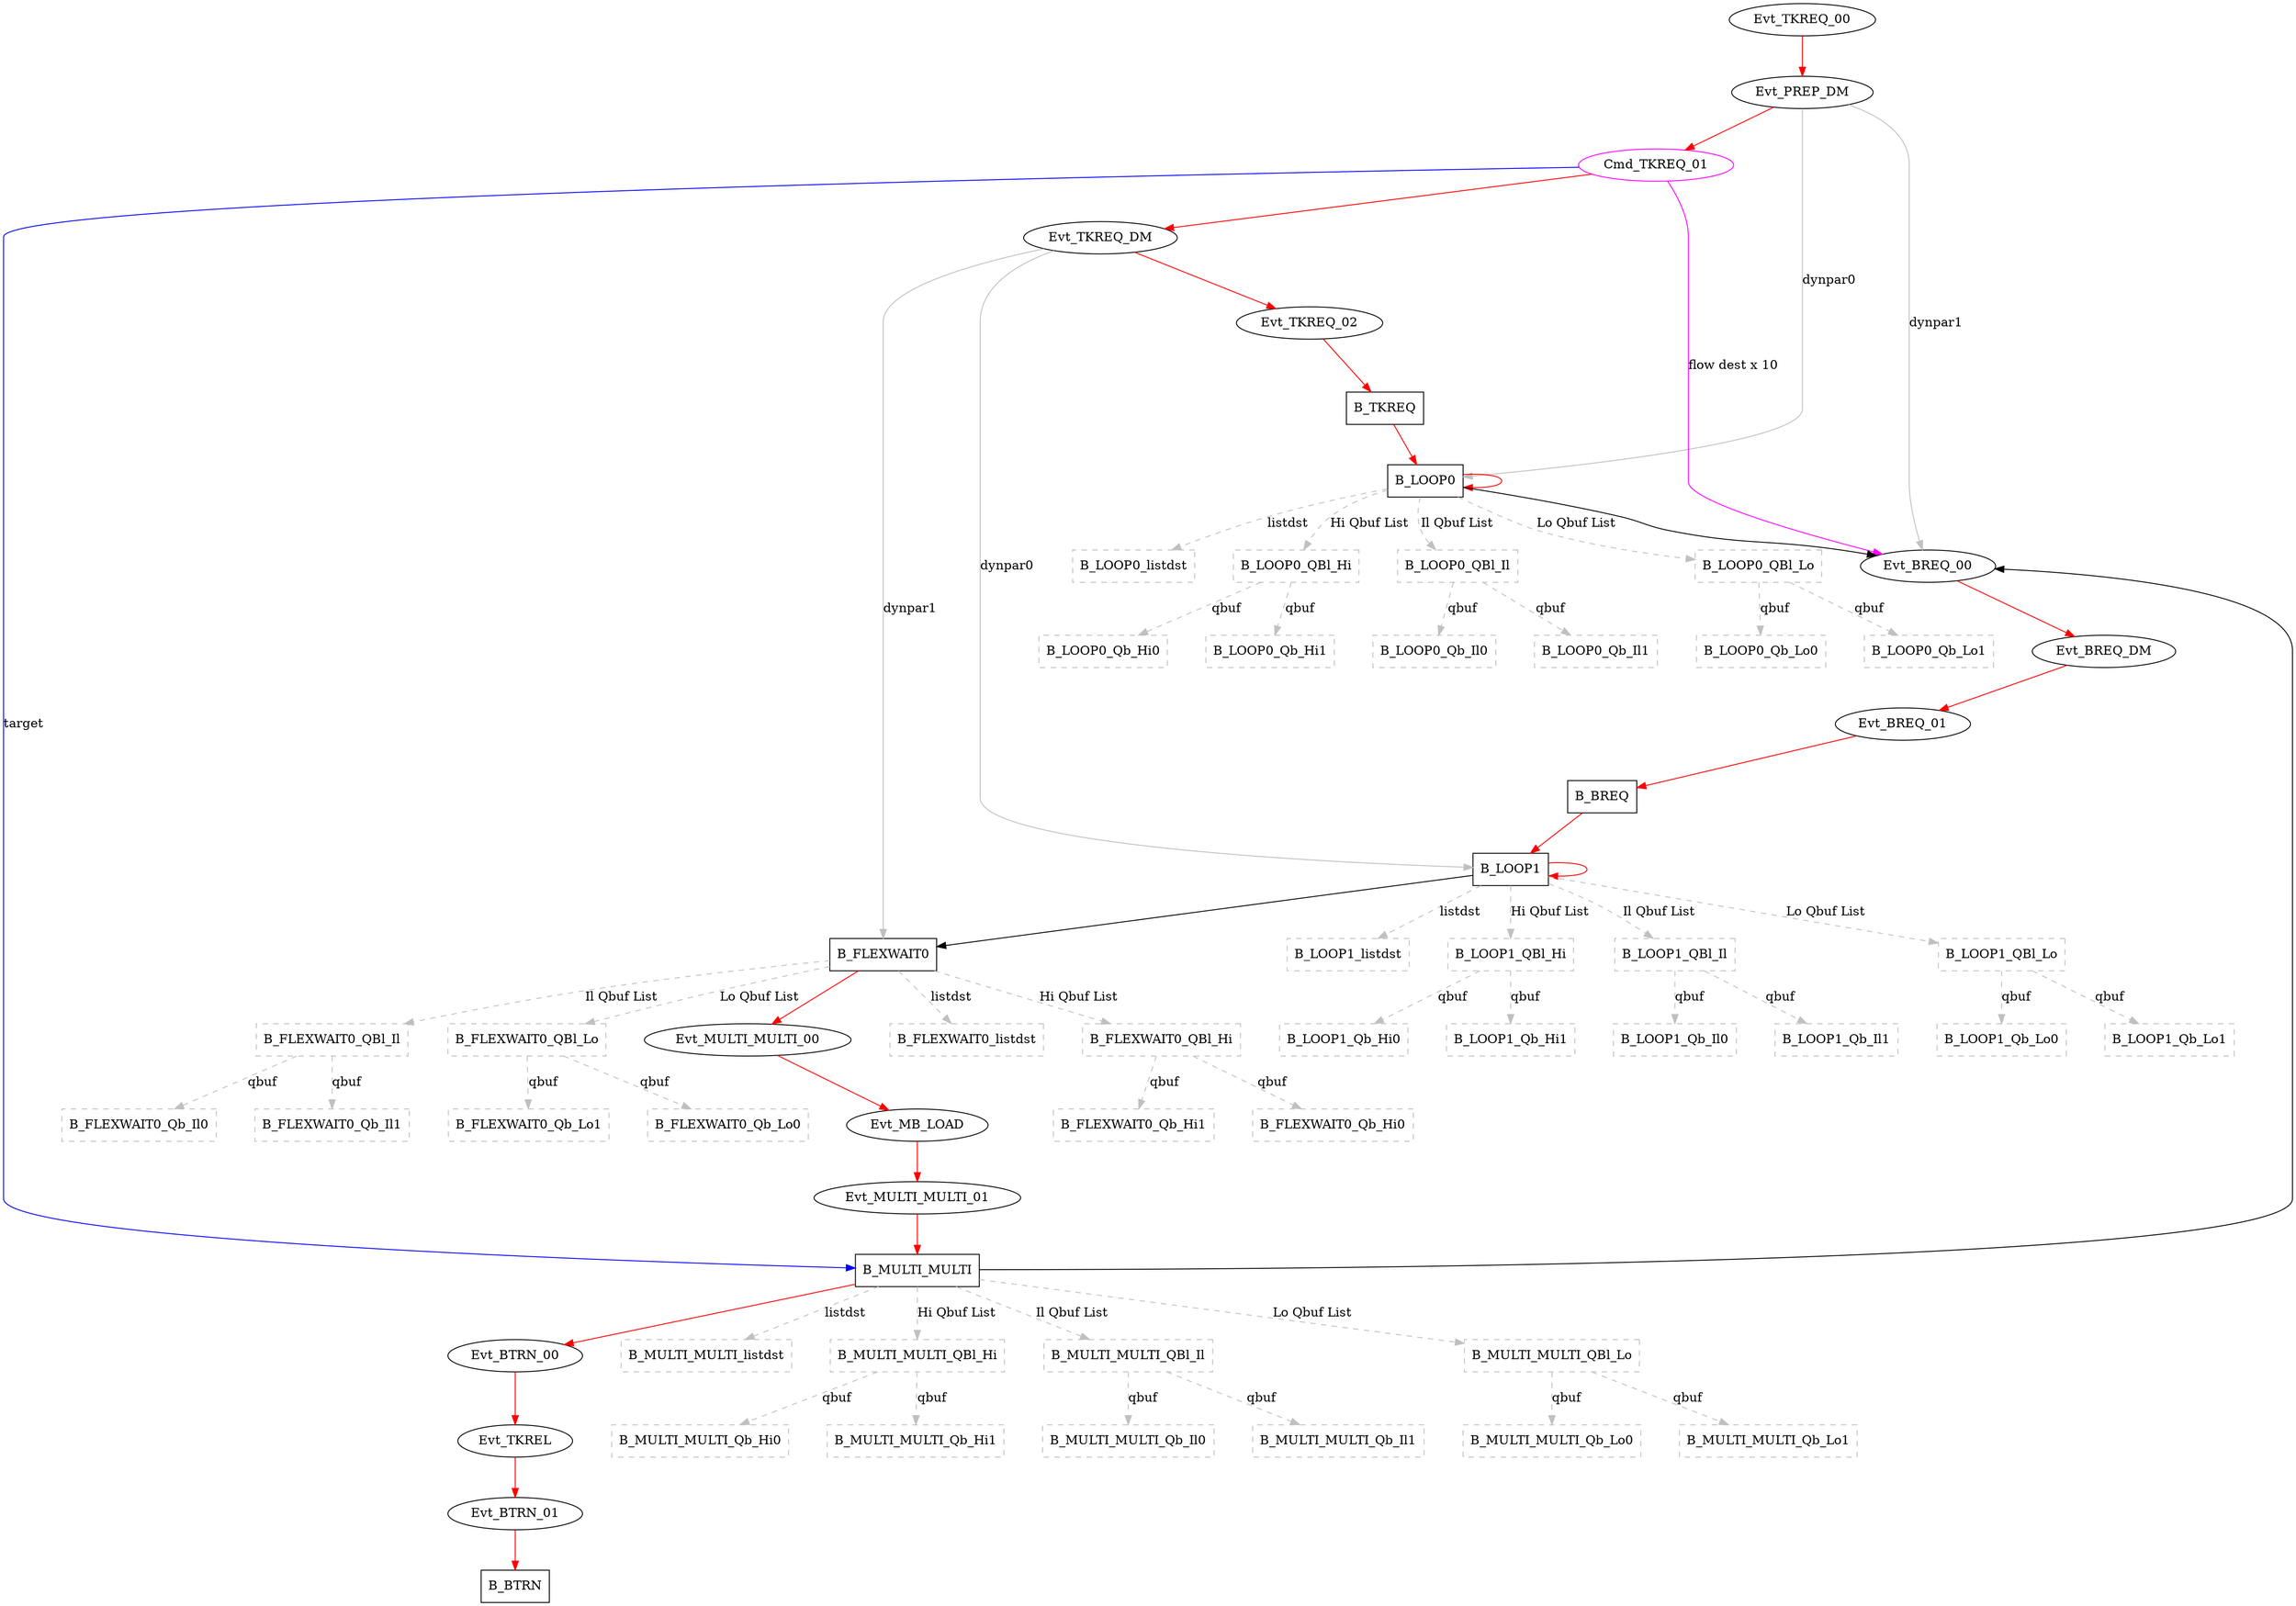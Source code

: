 digraph g {
name="dummy";

graph [ root="Evt_BREQ_00",  rankdir=TB, nodesep=0.6, mindist=0.6, ranksep=0.6, overlap=false]
node [shape="rectangle",  style="filled", fillcolor="white", color="black" cpu=0]
edge [type="defdst", color="red"]

Evt_TKREQ_00        [type="tmsg",                toffs=0, id="0x0000000000000001", par="0x123", shape="oval"];
Evt_PREP_DM         [type="tmsg",              toffs=100, id="0x1111000000000000", par="0x0", shape="oval"];
Cmd_TKREQ_01        [type="flow",              toffs=300, tvalid=0, qty=9, shape="oval", color="magenta"];
Evt_TKREQ_DM        [type="tmsg",              toffs=500, id="0x2222000000000000", par="0x0", shape="oval"];
Evt_TKREQ_02        [type="tmsg",             toffs=1000, id="0x0000000000000002", par="0x456", shape="oval"];
B_TKREQ             [type="block",        t1period=200000000];
B_LOOP0             [type="block",         tperiod=10000];
Evt_BREQ_00         [type="tmsg",                toffs=0, id="0x0000000000000003", par="0x456", shape="oval"];
Evt_BREQ_DM         [type="tmsg",             toffs=2000, id="0x3333000000000000", par="0x456", shape="oval"];
Evt_BREQ_01         [type="tmsg",             toffs=9000, id="0x0000000000000004", par="0x456", shape="oval"];
B_BREQ              [type="block",        tperiod=2000000 cpu=0];
B_LOOP1             [type="block",         tperiod=10000];
B_FLEXWAIT0         [type="block",         tperiod=71111 cpu=0];
Evt_MULTI_MULTI_00  [type="tmsg",              toffs=0,  id="0x0000000000000005", par="0x456", shape="oval"];
Evt_MB_LOAD         [type="tmsg",              toffs=200,  id="0x0000000000000006", par="0x456", shape="oval"];
Evt_MULTI_MULTI_01  [type="tmsg",              toffs=700,  id="0x0000000000000007", par="0x456", shape="oval"];
B_MULTI_MULTI       [type="blockalign", tperiod=10000000];
Evt_BTRN_00         [type="tmsg",              toffs=500,  id="0x0000000000000008", par="0x456", shape="oval"];
Evt_TKREL           [type="tmsg",            toffs=10000,  id="0x4444000000000000", par="0x456", shape="oval"];
Evt_BTRN_01         [type="tmsg",            toffs=10500,  id="0x0000000000000009", par="0x456", shape="oval"];
B_BTRN              [type="block",        tperiod=200000 cpu=0];

Evt_TKREQ_00  -> Evt_PREP_DM -> Cmd_TKREQ_01 -> Evt_TKREQ_DM -> Evt_TKREQ_02 -> B_TKREQ -> B_LOOP0 -> B_LOOP0;
Cmd_TKREQ_01  -> B_MULTI_MULTI [type="target", color="blue", label="target"];
Cmd_TKREQ_01  -> Evt_BREQ_00 [type="flowdst", color="magenta", label="flow dest x 10"];

Evt_PREP_DM   -> B_LOOP0 [type="dynpar0", color="grey", label="dynpar0"];
Evt_PREP_DM   -> Evt_BREQ_00 [type="dynpar1", color="grey", label="dynpar1"];
Evt_TKREQ_DM  -> B_LOOP1 [type="dynpar0", color="grey", label="dynpar0"];
Evt_TKREQ_DM  -> B_FLEXWAIT0 [type="dynpar1", color="grey", label="dynpar1"];
B_LOOP0       -> Evt_BREQ_00 [type="altdst", color="black"];

Evt_BREQ_00   -> Evt_BREQ_DM  -> Evt_BREQ_01  -> B_BREQ -> B_LOOP1 -> B_LOOP1;
B_LOOP1       -> B_FLEXWAIT0 [type="altdst", color="black"];
B_FLEXWAIT0   -> Evt_MULTI_MULTI_00 -> Evt_MB_LOAD -> Evt_MULTI_MULTI_01 -> B_MULTI_MULTI -> Evt_BTRN_00 -> Evt_TKREL -> Evt_BTRN_01 -> B_BTRN;
B_MULTI_MULTI -> Evt_BREQ_00 [type="altdst", color="black"];


B_LOOP0_listdst [type="listdst", color="grey", style=dashed, flags=0];
B_LOOP0_QBl_Hi [type="qinfo", color="grey", style=dashed, flags=0];
B_LOOP0_QBl_Il [type="qinfo", color="grey", style=dashed, flags=0];
B_LOOP0_QBl_Lo [type="qinfo", color="grey", style=dashed, flags=0];
B_LOOP0_Qb_Hi0 [type="qbuf", color="grey", style=dashed, flags=0];
B_LOOP0_Qb_Il0 [type="qbuf", color="grey", style=dashed, flags=0];
B_LOOP0_Qb_Lo0 [type="qbuf", color="grey", style=dashed, flags=0];
B_LOOP0_Qb_Hi1 [type="qbuf", color="grey", style=dashed, flags=0];
B_LOOP0_Qb_Il1 [type="qbuf", color="grey", style=dashed, flags=0];
B_LOOP0_Qb_Lo1 [type="qbuf", color="grey", style=dashed, flags=0];

B_LOOP0->B_LOOP0_QBl_Il [type="prioil", color="grey", style=dashed, label="Il Qbuf List"];
B_LOOP0->B_LOOP0_QBl_Hi [type="priohi", color="grey", style=dashed, label="Hi Qbuf List"];
B_LOOP0->B_LOOP0_QBl_Lo [type="priolo", color="grey", style=dashed, label="Lo Qbuf List"];
B_LOOP0_QBl_Il->B_LOOP0_Qb_Il0 [type="meta", color="grey", style=dashed, label="qbuf"];
B_LOOP0_QBl_Hi->B_LOOP0_Qb_Hi0 [type="meta", color="grey", style=dashed, label="qbuf"];
B_LOOP0_QBl_Lo->B_LOOP0_Qb_Lo0 [type="meta", color="grey", style=dashed, label="qbuf"];
B_LOOP0_QBl_Il->B_LOOP0_Qb_Il1 [type="meta", color="grey", style=dashed, label="qbuf"];
B_LOOP0_QBl_Hi->B_LOOP0_Qb_Hi1 [type="meta", color="grey", style=dashed, label="qbuf"];
B_LOOP0_QBl_Lo->B_LOOP0_Qb_Lo1 [type="meta", color="grey", style=dashed, label="qbuf"];
B_LOOP0->B_LOOP0_listdst [type="listdst", color="grey", style=dashed, label="listdst"];

B_LOOP1_listdst [type="listdst", color="grey", style=dashed, flags=0];
B_LOOP1_QBl_Hi [type="qinfo", color="grey", style=dashed, flags=0];
B_LOOP1_QBl_Il [type="qinfo", color="grey", style=dashed, flags=0];
B_LOOP1_QBl_Lo [type="qinfo", color="grey", style=dashed, flags=0];
B_LOOP1_Qb_Hi0 [type="qbuf", color="grey", style=dashed, flags=0];
B_LOOP1_Qb_Il0 [type="qbuf", color="grey", style=dashed, flags=0];
B_LOOP1_Qb_Lo0 [type="qbuf", color="grey", style=dashed, flags=0];
B_LOOP1_Qb_Hi1 [type="qbuf", color="grey", style=dashed, flags=0];
B_LOOP1_Qb_Il1 [type="qbuf", color="grey", style=dashed, flags=0];
B_LOOP1_Qb_Lo1 [type="qbuf", color="grey", style=dashed, flags=0];

B_LOOP1->B_LOOP1_QBl_Il [type="prioil", color="grey", style=dashed, label="Il Qbuf List"];
B_LOOP1->B_LOOP1_QBl_Hi [type="priohi", color="grey", style=dashed, label="Hi Qbuf List"];
B_LOOP1->B_LOOP1_QBl_Lo [type="priolo", color="grey", style=dashed, label="Lo Qbuf List"];
B_LOOP1_QBl_Il->B_LOOP1_Qb_Il0 [type="meta", color="grey", style=dashed, label="qbuf"];
B_LOOP1_QBl_Hi->B_LOOP1_Qb_Hi0 [type="meta", color="grey", style=dashed, label="qbuf"];
B_LOOP1_QBl_Lo->B_LOOP1_Qb_Lo0 [type="meta", color="grey", style=dashed, label="qbuf"];
B_LOOP1_QBl_Il->B_LOOP1_Qb_Il1 [type="meta", color="grey", style=dashed, label="qbuf"];
B_LOOP1_QBl_Hi->B_LOOP1_Qb_Hi1 [type="meta", color="grey", style=dashed, label="qbuf"];
B_LOOP1_QBl_Lo->B_LOOP1_Qb_Lo1 [type="meta", color="grey", style=dashed, label="qbuf"];
B_LOOP1->B_LOOP1_listdst [type="listdst", color="grey", style=dashed, label="listdst"];

B_FLEXWAIT0_listdst [type="listdst", color="grey", style=dashed, flags=0];
B_FLEXWAIT0_QBl_Hi [type="qinfo", color="grey", style=dashed, flags=0 cpu=1];
B_FLEXWAIT0_QBl_Il [type="qinfo", color="grey", style=dashed, flags=0 cpu=1];
B_FLEXWAIT0_QBl_Lo [type="qinfo", color="grey", style=dashed, flags=0 cpu=1];
B_FLEXWAIT0_Qb_Hi0 [type="qbuf", color="grey", style=dashed, flags=0 cpu=2];
B_FLEXWAIT0_Qb_Il0 [type="qbuf", color="grey", style=dashed, flags=0 cpu=2];
B_FLEXWAIT0_Qb_Lo0 [type="qbuf", color="grey", style=dashed, flags=0 cpu=2];
B_FLEXWAIT0_Qb_Hi1 [type="qbuf", color="grey", style=dashed, flags=0 cpu=3];
B_FLEXWAIT0_Qb_Il1 [type="qbuf", color="grey", style=dashed, flags=0 cpu=3];
B_FLEXWAIT0_Qb_Lo1 [type="qbuf", color="grey", style=dashed, flags=0 cpu=3];

B_FLEXWAIT0->B_FLEXWAIT0_QBl_Il [type="prioil", color="grey", style=dashed, label="Il Qbuf List"];
B_FLEXWAIT0->B_FLEXWAIT0_QBl_Hi [type="priohi", color="grey", style=dashed, label="Hi Qbuf List"];
B_FLEXWAIT0->B_FLEXWAIT0_QBl_Lo [type="priolo", color="grey", style=dashed, label="Lo Qbuf List"];
B_FLEXWAIT0_QBl_Il->B_FLEXWAIT0_Qb_Il0 [type="meta", color="grey", style=dashed, label="qbuf"];
B_FLEXWAIT0_QBl_Hi->B_FLEXWAIT0_Qb_Hi0 [type="meta", color="grey", style=dashed, label="qbuf"];
B_FLEXWAIT0_QBl_Lo->B_FLEXWAIT0_Qb_Lo0 [type="meta", color="grey", style=dashed, label="qbuf"];
B_FLEXWAIT0_QBl_Il->B_FLEXWAIT0_Qb_Il1 [type="meta", color="grey", style=dashed, label="qbuf"];
B_FLEXWAIT0_QBl_Hi->B_FLEXWAIT0_Qb_Hi1 [type="meta", color="grey", style=dashed, label="qbuf"];
B_FLEXWAIT0_QBl_Lo->B_FLEXWAIT0_Qb_Lo1 [type="meta", color="grey", style=dashed, label="qbuf"];
B_FLEXWAIT0->B_FLEXWAIT0_listdst [type="listdst", color="grey", style=dashed, label="listdst"];


B_MULTI_MULTI_listdst [type="listdst", color="grey", style=dashed, flags=0];
B_MULTI_MULTI_QBl_Hi [type="qinfo", color="grey", style=dashed, flags=0];
B_MULTI_MULTI_QBl_Il [type="qinfo", color="grey", style=dashed, flags=0];
B_MULTI_MULTI_QBl_Lo [type="qinfo", color="grey", style=dashed, flags=0];
B_MULTI_MULTI_Qb_Hi0 [type="qbuf", color="grey", style=dashed, flags=0];
B_MULTI_MULTI_Qb_Il0 [type="qbuf", color="grey", style=dashed, flags=0];
B_MULTI_MULTI_Qb_Lo0 [type="qbuf", color="grey", style=dashed, flags=0];
B_MULTI_MULTI_Qb_Hi1 [type="qbuf", color="grey", style=dashed, flags=0];
B_MULTI_MULTI_Qb_Il1 [type="qbuf", color="grey", style=dashed, flags=0];
B_MULTI_MULTI_Qb_Lo1 [type="qbuf", color="grey", style=dashed, flags=0];

B_MULTI_MULTI->B_MULTI_MULTI_QBl_Il [type="prioil", color="grey", style=dashed, label="Il Qbuf List"];
B_MULTI_MULTI->B_MULTI_MULTI_QBl_Hi [type="priohi", color="grey", style=dashed, label="Hi Qbuf List"];
B_MULTI_MULTI->B_MULTI_MULTI_QBl_Lo [type="priolo", color="grey", style=dashed, label="Lo Qbuf List"];
B_MULTI_MULTI_QBl_Il->B_MULTI_MULTI_Qb_Il0 [type="meta", color="grey", style=dashed, label="qbuf"];
B_MULTI_MULTI_QBl_Hi->B_MULTI_MULTI_Qb_Hi0 [type="meta", color="grey", style=dashed, label="qbuf"];
B_MULTI_MULTI_QBl_Lo->B_MULTI_MULTI_Qb_Lo0 [type="meta", color="grey", style=dashed, label="qbuf"];
B_MULTI_MULTI_QBl_Il->B_MULTI_MULTI_Qb_Il1 [type="meta", color="grey", style=dashed, label="qbuf"];
B_MULTI_MULTI_QBl_Hi->B_MULTI_MULTI_Qb_Hi1 [type="meta", color="grey", style=dashed, label="qbuf"];
B_MULTI_MULTI_QBl_Lo->B_MULTI_MULTI_Qb_Lo1 [type="meta", color="grey", style=dashed, label="qbuf"];
B_MULTI_MULTI->B_MULTI_MULTI_listdst [type="listdst", color="grey", style=dashed, label="listdst"];
}
